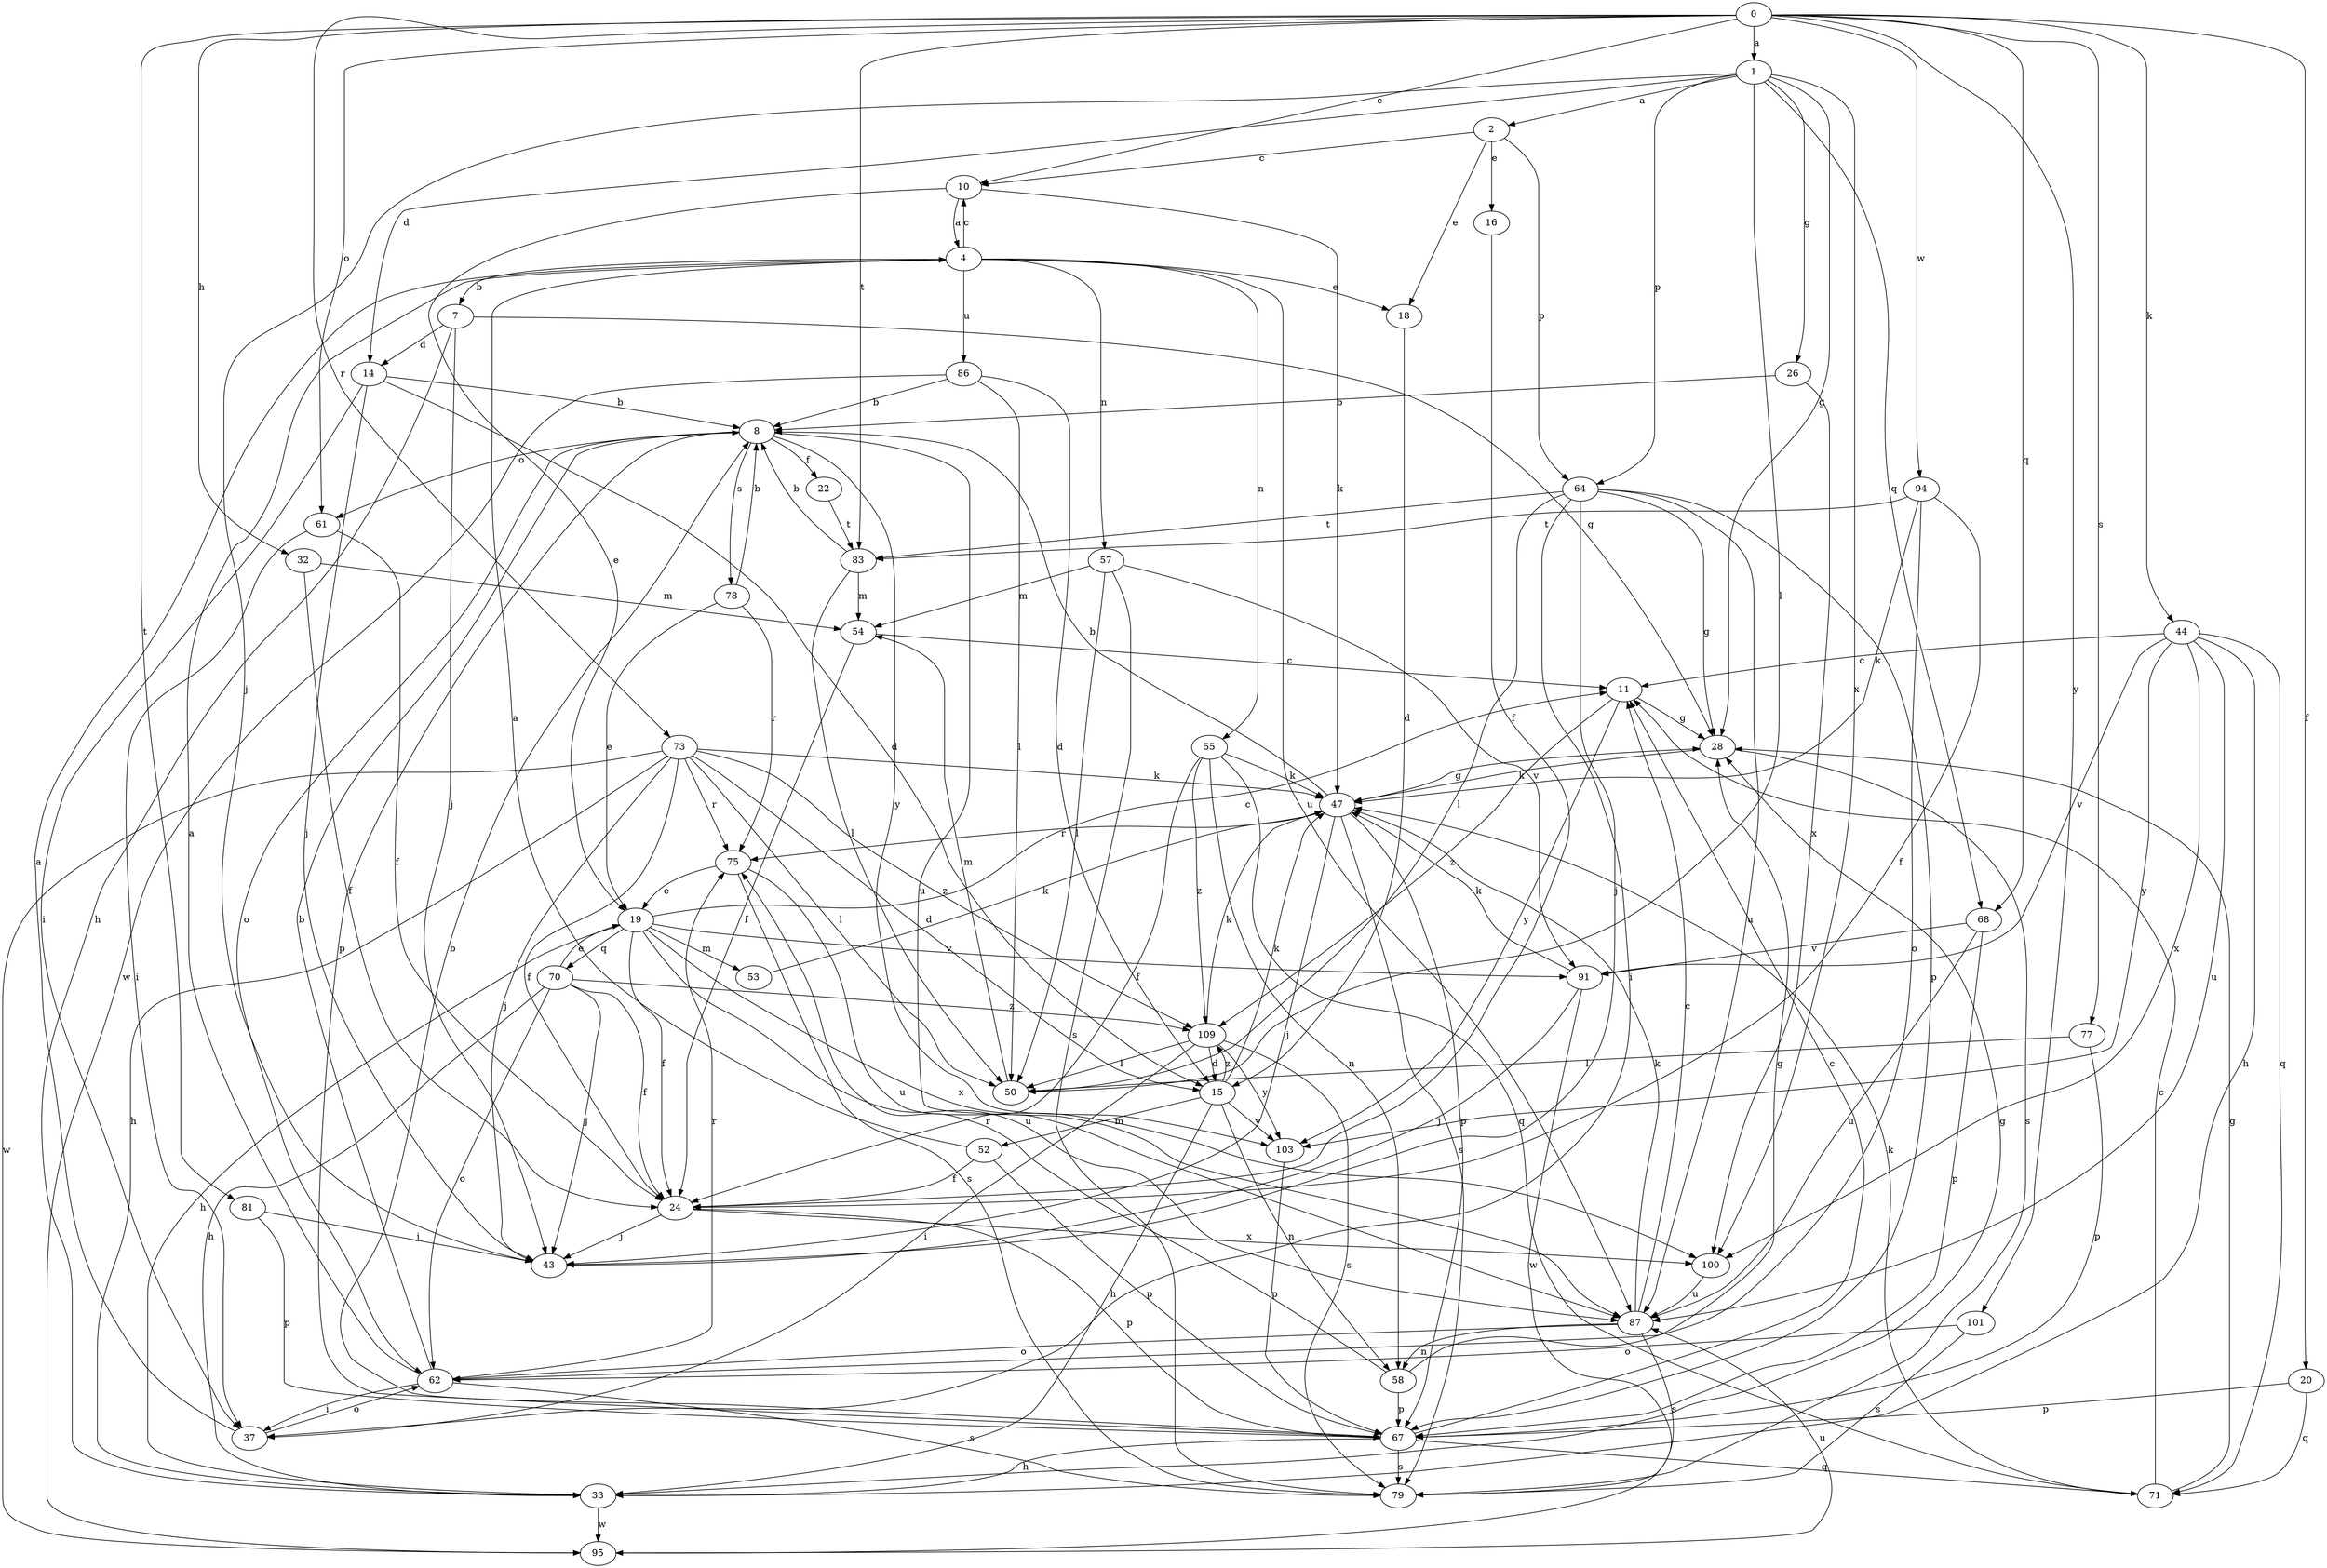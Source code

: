 strict digraph  {
0;
1;
2;
4;
7;
8;
10;
11;
14;
15;
16;
18;
19;
20;
22;
24;
26;
28;
32;
33;
37;
43;
44;
47;
50;
52;
53;
54;
55;
57;
58;
61;
62;
64;
67;
68;
70;
71;
73;
75;
77;
78;
79;
81;
83;
86;
87;
91;
94;
95;
100;
101;
103;
109;
0 -> 1  [label=a];
0 -> 10  [label=c];
0 -> 20  [label=f];
0 -> 32  [label=h];
0 -> 44  [label=k];
0 -> 61  [label=o];
0 -> 68  [label=q];
0 -> 73  [label=r];
0 -> 77  [label=s];
0 -> 81  [label=t];
0 -> 83  [label=t];
0 -> 94  [label=w];
0 -> 101  [label=y];
1 -> 2  [label=a];
1 -> 14  [label=d];
1 -> 26  [label=g];
1 -> 28  [label=g];
1 -> 43  [label=j];
1 -> 50  [label=l];
1 -> 64  [label=p];
1 -> 68  [label=q];
1 -> 100  [label=x];
2 -> 10  [label=c];
2 -> 16  [label=e];
2 -> 18  [label=e];
2 -> 64  [label=p];
4 -> 7  [label=b];
4 -> 10  [label=c];
4 -> 18  [label=e];
4 -> 55  [label=n];
4 -> 57  [label=n];
4 -> 86  [label=u];
4 -> 87  [label=u];
7 -> 14  [label=d];
7 -> 28  [label=g];
7 -> 33  [label=h];
7 -> 43  [label=j];
8 -> 22  [label=f];
8 -> 61  [label=o];
8 -> 62  [label=o];
8 -> 67  [label=p];
8 -> 78  [label=s];
8 -> 87  [label=u];
8 -> 103  [label=y];
10 -> 4  [label=a];
10 -> 19  [label=e];
10 -> 47  [label=k];
11 -> 28  [label=g];
11 -> 103  [label=y];
11 -> 109  [label=z];
14 -> 8  [label=b];
14 -> 15  [label=d];
14 -> 37  [label=i];
14 -> 43  [label=j];
15 -> 33  [label=h];
15 -> 47  [label=k];
15 -> 52  [label=m];
15 -> 58  [label=n];
15 -> 103  [label=y];
15 -> 109  [label=z];
16 -> 24  [label=f];
18 -> 15  [label=d];
19 -> 11  [label=c];
19 -> 24  [label=f];
19 -> 33  [label=h];
19 -> 53  [label=m];
19 -> 70  [label=q];
19 -> 87  [label=u];
19 -> 91  [label=v];
19 -> 100  [label=x];
20 -> 67  [label=p];
20 -> 71  [label=q];
22 -> 83  [label=t];
24 -> 43  [label=j];
24 -> 67  [label=p];
24 -> 100  [label=x];
26 -> 8  [label=b];
26 -> 100  [label=x];
28 -> 47  [label=k];
28 -> 79  [label=s];
32 -> 24  [label=f];
32 -> 54  [label=m];
33 -> 28  [label=g];
33 -> 95  [label=w];
37 -> 4  [label=a];
37 -> 62  [label=o];
44 -> 11  [label=c];
44 -> 33  [label=h];
44 -> 71  [label=q];
44 -> 87  [label=u];
44 -> 91  [label=v];
44 -> 100  [label=x];
44 -> 103  [label=y];
47 -> 8  [label=b];
47 -> 28  [label=g];
47 -> 43  [label=j];
47 -> 67  [label=p];
47 -> 75  [label=r];
47 -> 79  [label=s];
50 -> 54  [label=m];
52 -> 4  [label=a];
52 -> 24  [label=f];
52 -> 67  [label=p];
53 -> 47  [label=k];
54 -> 11  [label=c];
54 -> 24  [label=f];
55 -> 24  [label=f];
55 -> 47  [label=k];
55 -> 58  [label=n];
55 -> 71  [label=q];
55 -> 109  [label=z];
57 -> 50  [label=l];
57 -> 54  [label=m];
57 -> 79  [label=s];
57 -> 91  [label=v];
58 -> 28  [label=g];
58 -> 67  [label=p];
58 -> 75  [label=r];
61 -> 24  [label=f];
61 -> 37  [label=i];
62 -> 4  [label=a];
62 -> 8  [label=b];
62 -> 37  [label=i];
62 -> 75  [label=r];
62 -> 79  [label=s];
64 -> 28  [label=g];
64 -> 37  [label=i];
64 -> 43  [label=j];
64 -> 50  [label=l];
64 -> 67  [label=p];
64 -> 83  [label=t];
64 -> 87  [label=u];
67 -> 8  [label=b];
67 -> 11  [label=c];
67 -> 33  [label=h];
67 -> 71  [label=q];
67 -> 79  [label=s];
68 -> 67  [label=p];
68 -> 87  [label=u];
68 -> 91  [label=v];
70 -> 19  [label=e];
70 -> 24  [label=f];
70 -> 33  [label=h];
70 -> 43  [label=j];
70 -> 62  [label=o];
70 -> 109  [label=z];
71 -> 11  [label=c];
71 -> 28  [label=g];
71 -> 47  [label=k];
73 -> 15  [label=d];
73 -> 24  [label=f];
73 -> 33  [label=h];
73 -> 43  [label=j];
73 -> 47  [label=k];
73 -> 50  [label=l];
73 -> 75  [label=r];
73 -> 95  [label=w];
73 -> 109  [label=z];
75 -> 19  [label=e];
75 -> 79  [label=s];
75 -> 87  [label=u];
77 -> 50  [label=l];
77 -> 67  [label=p];
78 -> 8  [label=b];
78 -> 19  [label=e];
78 -> 75  [label=r];
81 -> 43  [label=j];
81 -> 67  [label=p];
83 -> 8  [label=b];
83 -> 50  [label=l];
83 -> 54  [label=m];
86 -> 8  [label=b];
86 -> 15  [label=d];
86 -> 50  [label=l];
86 -> 95  [label=w];
87 -> 11  [label=c];
87 -> 47  [label=k];
87 -> 58  [label=n];
87 -> 62  [label=o];
87 -> 79  [label=s];
91 -> 43  [label=j];
91 -> 47  [label=k];
91 -> 95  [label=w];
94 -> 24  [label=f];
94 -> 47  [label=k];
94 -> 62  [label=o];
94 -> 83  [label=t];
95 -> 87  [label=u];
100 -> 87  [label=u];
101 -> 62  [label=o];
101 -> 79  [label=s];
103 -> 67  [label=p];
109 -> 15  [label=d];
109 -> 37  [label=i];
109 -> 47  [label=k];
109 -> 50  [label=l];
109 -> 79  [label=s];
109 -> 103  [label=y];
}
